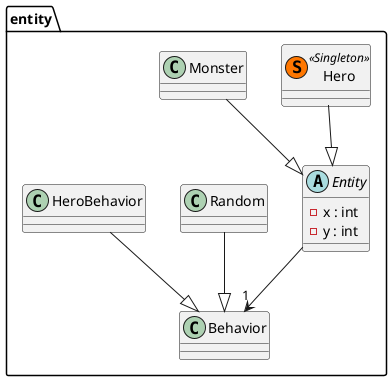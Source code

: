 @startuml

package entity{

    abstract Entity{
        - x : int
        - y : int
    }

    class Hero << (S,#FF7700) Singleton >>{

    }

    class Monster{

    }

    class Behavior{

    }

    class Random{

    }

    class HeroBehavior{

    }

}

Hero --|> Entity
Monster --|> Entity
Entity --> "1" Behavior
HeroBehavior --|> Behavior
Random --|> Behavior

@enduml